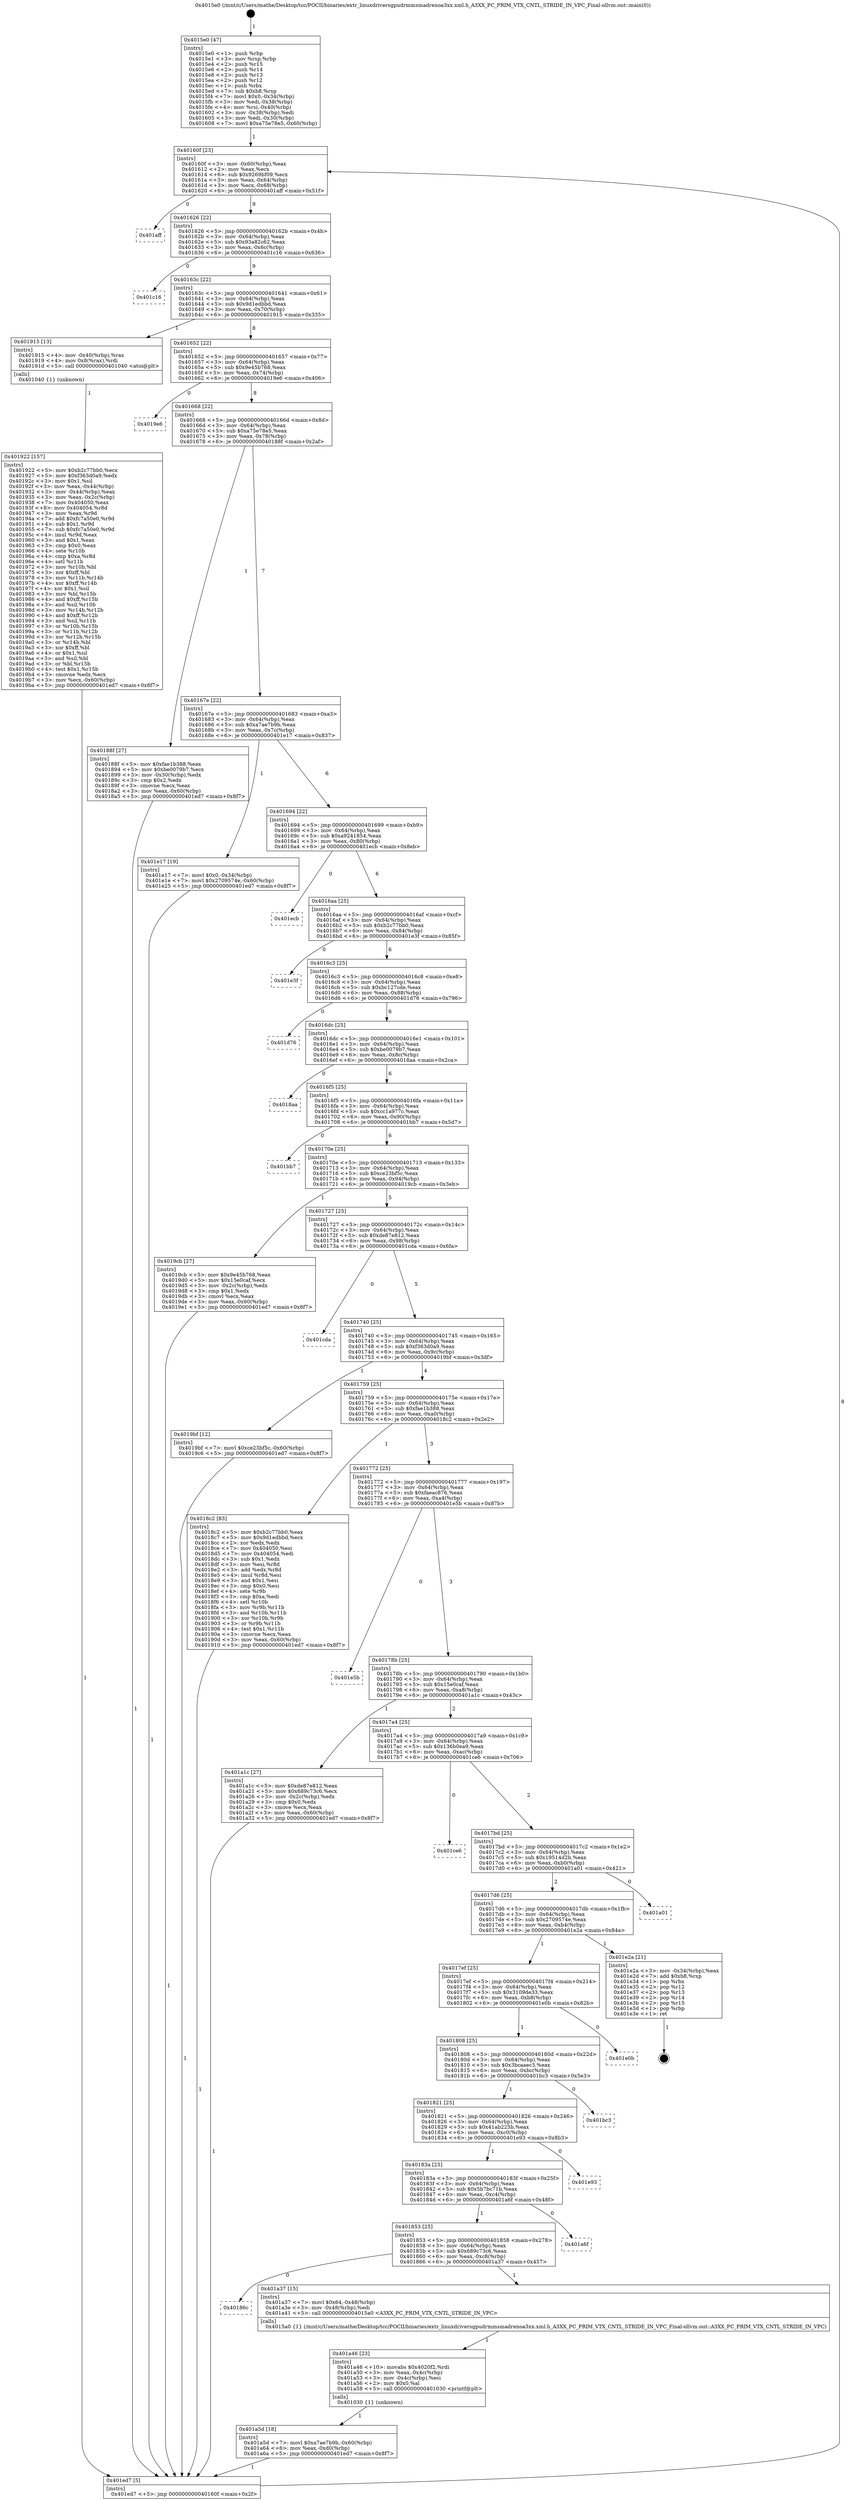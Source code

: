 digraph "0x4015e0" {
  label = "0x4015e0 (/mnt/c/Users/mathe/Desktop/tcc/POCII/binaries/extr_linuxdriversgpudrmmsmadrenoa3xx.xml.h_A3XX_PC_PRIM_VTX_CNTL_STRIDE_IN_VPC_Final-ollvm.out::main(0))"
  labelloc = "t"
  node[shape=record]

  Entry [label="",width=0.3,height=0.3,shape=circle,fillcolor=black,style=filled]
  "0x40160f" [label="{
     0x40160f [23]\l
     | [instrs]\l
     &nbsp;&nbsp;0x40160f \<+3\>: mov -0x60(%rbp),%eax\l
     &nbsp;&nbsp;0x401612 \<+2\>: mov %eax,%ecx\l
     &nbsp;&nbsp;0x401614 \<+6\>: sub $0x9269bf09,%ecx\l
     &nbsp;&nbsp;0x40161a \<+3\>: mov %eax,-0x64(%rbp)\l
     &nbsp;&nbsp;0x40161d \<+3\>: mov %ecx,-0x68(%rbp)\l
     &nbsp;&nbsp;0x401620 \<+6\>: je 0000000000401aff \<main+0x51f\>\l
  }"]
  "0x401aff" [label="{
     0x401aff\l
  }", style=dashed]
  "0x401626" [label="{
     0x401626 [22]\l
     | [instrs]\l
     &nbsp;&nbsp;0x401626 \<+5\>: jmp 000000000040162b \<main+0x4b\>\l
     &nbsp;&nbsp;0x40162b \<+3\>: mov -0x64(%rbp),%eax\l
     &nbsp;&nbsp;0x40162e \<+5\>: sub $0x93a82c62,%eax\l
     &nbsp;&nbsp;0x401633 \<+3\>: mov %eax,-0x6c(%rbp)\l
     &nbsp;&nbsp;0x401636 \<+6\>: je 0000000000401c16 \<main+0x636\>\l
  }"]
  Exit [label="",width=0.3,height=0.3,shape=circle,fillcolor=black,style=filled,peripheries=2]
  "0x401c16" [label="{
     0x401c16\l
  }", style=dashed]
  "0x40163c" [label="{
     0x40163c [22]\l
     | [instrs]\l
     &nbsp;&nbsp;0x40163c \<+5\>: jmp 0000000000401641 \<main+0x61\>\l
     &nbsp;&nbsp;0x401641 \<+3\>: mov -0x64(%rbp),%eax\l
     &nbsp;&nbsp;0x401644 \<+5\>: sub $0x9d1edbbd,%eax\l
     &nbsp;&nbsp;0x401649 \<+3\>: mov %eax,-0x70(%rbp)\l
     &nbsp;&nbsp;0x40164c \<+6\>: je 0000000000401915 \<main+0x335\>\l
  }"]
  "0x401a5d" [label="{
     0x401a5d [18]\l
     | [instrs]\l
     &nbsp;&nbsp;0x401a5d \<+7\>: movl $0xa7ae7b9b,-0x60(%rbp)\l
     &nbsp;&nbsp;0x401a64 \<+6\>: mov %eax,-0xd0(%rbp)\l
     &nbsp;&nbsp;0x401a6a \<+5\>: jmp 0000000000401ed7 \<main+0x8f7\>\l
  }"]
  "0x401915" [label="{
     0x401915 [13]\l
     | [instrs]\l
     &nbsp;&nbsp;0x401915 \<+4\>: mov -0x40(%rbp),%rax\l
     &nbsp;&nbsp;0x401919 \<+4\>: mov 0x8(%rax),%rdi\l
     &nbsp;&nbsp;0x40191d \<+5\>: call 0000000000401040 \<atoi@plt\>\l
     | [calls]\l
     &nbsp;&nbsp;0x401040 \{1\} (unknown)\l
  }"]
  "0x401652" [label="{
     0x401652 [22]\l
     | [instrs]\l
     &nbsp;&nbsp;0x401652 \<+5\>: jmp 0000000000401657 \<main+0x77\>\l
     &nbsp;&nbsp;0x401657 \<+3\>: mov -0x64(%rbp),%eax\l
     &nbsp;&nbsp;0x40165a \<+5\>: sub $0x9e45b768,%eax\l
     &nbsp;&nbsp;0x40165f \<+3\>: mov %eax,-0x74(%rbp)\l
     &nbsp;&nbsp;0x401662 \<+6\>: je 00000000004019e6 \<main+0x406\>\l
  }"]
  "0x401a46" [label="{
     0x401a46 [23]\l
     | [instrs]\l
     &nbsp;&nbsp;0x401a46 \<+10\>: movabs $0x4020f2,%rdi\l
     &nbsp;&nbsp;0x401a50 \<+3\>: mov %eax,-0x4c(%rbp)\l
     &nbsp;&nbsp;0x401a53 \<+3\>: mov -0x4c(%rbp),%esi\l
     &nbsp;&nbsp;0x401a56 \<+2\>: mov $0x0,%al\l
     &nbsp;&nbsp;0x401a58 \<+5\>: call 0000000000401030 \<printf@plt\>\l
     | [calls]\l
     &nbsp;&nbsp;0x401030 \{1\} (unknown)\l
  }"]
  "0x4019e6" [label="{
     0x4019e6\l
  }", style=dashed]
  "0x401668" [label="{
     0x401668 [22]\l
     | [instrs]\l
     &nbsp;&nbsp;0x401668 \<+5\>: jmp 000000000040166d \<main+0x8d\>\l
     &nbsp;&nbsp;0x40166d \<+3\>: mov -0x64(%rbp),%eax\l
     &nbsp;&nbsp;0x401670 \<+5\>: sub $0xa75e78e5,%eax\l
     &nbsp;&nbsp;0x401675 \<+3\>: mov %eax,-0x78(%rbp)\l
     &nbsp;&nbsp;0x401678 \<+6\>: je 000000000040188f \<main+0x2af\>\l
  }"]
  "0x40186c" [label="{
     0x40186c\l
  }", style=dashed]
  "0x40188f" [label="{
     0x40188f [27]\l
     | [instrs]\l
     &nbsp;&nbsp;0x40188f \<+5\>: mov $0xfae1b388,%eax\l
     &nbsp;&nbsp;0x401894 \<+5\>: mov $0xbe0079b7,%ecx\l
     &nbsp;&nbsp;0x401899 \<+3\>: mov -0x30(%rbp),%edx\l
     &nbsp;&nbsp;0x40189c \<+3\>: cmp $0x2,%edx\l
     &nbsp;&nbsp;0x40189f \<+3\>: cmovne %ecx,%eax\l
     &nbsp;&nbsp;0x4018a2 \<+3\>: mov %eax,-0x60(%rbp)\l
     &nbsp;&nbsp;0x4018a5 \<+5\>: jmp 0000000000401ed7 \<main+0x8f7\>\l
  }"]
  "0x40167e" [label="{
     0x40167e [22]\l
     | [instrs]\l
     &nbsp;&nbsp;0x40167e \<+5\>: jmp 0000000000401683 \<main+0xa3\>\l
     &nbsp;&nbsp;0x401683 \<+3\>: mov -0x64(%rbp),%eax\l
     &nbsp;&nbsp;0x401686 \<+5\>: sub $0xa7ae7b9b,%eax\l
     &nbsp;&nbsp;0x40168b \<+3\>: mov %eax,-0x7c(%rbp)\l
     &nbsp;&nbsp;0x40168e \<+6\>: je 0000000000401e17 \<main+0x837\>\l
  }"]
  "0x401ed7" [label="{
     0x401ed7 [5]\l
     | [instrs]\l
     &nbsp;&nbsp;0x401ed7 \<+5\>: jmp 000000000040160f \<main+0x2f\>\l
  }"]
  "0x4015e0" [label="{
     0x4015e0 [47]\l
     | [instrs]\l
     &nbsp;&nbsp;0x4015e0 \<+1\>: push %rbp\l
     &nbsp;&nbsp;0x4015e1 \<+3\>: mov %rsp,%rbp\l
     &nbsp;&nbsp;0x4015e4 \<+2\>: push %r15\l
     &nbsp;&nbsp;0x4015e6 \<+2\>: push %r14\l
     &nbsp;&nbsp;0x4015e8 \<+2\>: push %r13\l
     &nbsp;&nbsp;0x4015ea \<+2\>: push %r12\l
     &nbsp;&nbsp;0x4015ec \<+1\>: push %rbx\l
     &nbsp;&nbsp;0x4015ed \<+7\>: sub $0xb8,%rsp\l
     &nbsp;&nbsp;0x4015f4 \<+7\>: movl $0x0,-0x34(%rbp)\l
     &nbsp;&nbsp;0x4015fb \<+3\>: mov %edi,-0x38(%rbp)\l
     &nbsp;&nbsp;0x4015fe \<+4\>: mov %rsi,-0x40(%rbp)\l
     &nbsp;&nbsp;0x401602 \<+3\>: mov -0x38(%rbp),%edi\l
     &nbsp;&nbsp;0x401605 \<+3\>: mov %edi,-0x30(%rbp)\l
     &nbsp;&nbsp;0x401608 \<+7\>: movl $0xa75e78e5,-0x60(%rbp)\l
  }"]
  "0x401a37" [label="{
     0x401a37 [15]\l
     | [instrs]\l
     &nbsp;&nbsp;0x401a37 \<+7\>: movl $0x64,-0x48(%rbp)\l
     &nbsp;&nbsp;0x401a3e \<+3\>: mov -0x48(%rbp),%edi\l
     &nbsp;&nbsp;0x401a41 \<+5\>: call 00000000004015a0 \<A3XX_PC_PRIM_VTX_CNTL_STRIDE_IN_VPC\>\l
     | [calls]\l
     &nbsp;&nbsp;0x4015a0 \{1\} (/mnt/c/Users/mathe/Desktop/tcc/POCII/binaries/extr_linuxdriversgpudrmmsmadrenoa3xx.xml.h_A3XX_PC_PRIM_VTX_CNTL_STRIDE_IN_VPC_Final-ollvm.out::A3XX_PC_PRIM_VTX_CNTL_STRIDE_IN_VPC)\l
  }"]
  "0x401e17" [label="{
     0x401e17 [19]\l
     | [instrs]\l
     &nbsp;&nbsp;0x401e17 \<+7\>: movl $0x0,-0x34(%rbp)\l
     &nbsp;&nbsp;0x401e1e \<+7\>: movl $0x2709574e,-0x60(%rbp)\l
     &nbsp;&nbsp;0x401e25 \<+5\>: jmp 0000000000401ed7 \<main+0x8f7\>\l
  }"]
  "0x401694" [label="{
     0x401694 [22]\l
     | [instrs]\l
     &nbsp;&nbsp;0x401694 \<+5\>: jmp 0000000000401699 \<main+0xb9\>\l
     &nbsp;&nbsp;0x401699 \<+3\>: mov -0x64(%rbp),%eax\l
     &nbsp;&nbsp;0x40169c \<+5\>: sub $0xa9241854,%eax\l
     &nbsp;&nbsp;0x4016a1 \<+3\>: mov %eax,-0x80(%rbp)\l
     &nbsp;&nbsp;0x4016a4 \<+6\>: je 0000000000401ecb \<main+0x8eb\>\l
  }"]
  "0x401853" [label="{
     0x401853 [25]\l
     | [instrs]\l
     &nbsp;&nbsp;0x401853 \<+5\>: jmp 0000000000401858 \<main+0x278\>\l
     &nbsp;&nbsp;0x401858 \<+3\>: mov -0x64(%rbp),%eax\l
     &nbsp;&nbsp;0x40185b \<+5\>: sub $0x689c73c6,%eax\l
     &nbsp;&nbsp;0x401860 \<+6\>: mov %eax,-0xc8(%rbp)\l
     &nbsp;&nbsp;0x401866 \<+6\>: je 0000000000401a37 \<main+0x457\>\l
  }"]
  "0x401ecb" [label="{
     0x401ecb\l
  }", style=dashed]
  "0x4016aa" [label="{
     0x4016aa [25]\l
     | [instrs]\l
     &nbsp;&nbsp;0x4016aa \<+5\>: jmp 00000000004016af \<main+0xcf\>\l
     &nbsp;&nbsp;0x4016af \<+3\>: mov -0x64(%rbp),%eax\l
     &nbsp;&nbsp;0x4016b2 \<+5\>: sub $0xb2c77bb0,%eax\l
     &nbsp;&nbsp;0x4016b7 \<+6\>: mov %eax,-0x84(%rbp)\l
     &nbsp;&nbsp;0x4016bd \<+6\>: je 0000000000401e3f \<main+0x85f\>\l
  }"]
  "0x401a6f" [label="{
     0x401a6f\l
  }", style=dashed]
  "0x401e3f" [label="{
     0x401e3f\l
  }", style=dashed]
  "0x4016c3" [label="{
     0x4016c3 [25]\l
     | [instrs]\l
     &nbsp;&nbsp;0x4016c3 \<+5\>: jmp 00000000004016c8 \<main+0xe8\>\l
     &nbsp;&nbsp;0x4016c8 \<+3\>: mov -0x64(%rbp),%eax\l
     &nbsp;&nbsp;0x4016cb \<+5\>: sub $0xbc127cde,%eax\l
     &nbsp;&nbsp;0x4016d0 \<+6\>: mov %eax,-0x88(%rbp)\l
     &nbsp;&nbsp;0x4016d6 \<+6\>: je 0000000000401d76 \<main+0x796\>\l
  }"]
  "0x40183a" [label="{
     0x40183a [25]\l
     | [instrs]\l
     &nbsp;&nbsp;0x40183a \<+5\>: jmp 000000000040183f \<main+0x25f\>\l
     &nbsp;&nbsp;0x40183f \<+3\>: mov -0x64(%rbp),%eax\l
     &nbsp;&nbsp;0x401842 \<+5\>: sub $0x5b7bc71b,%eax\l
     &nbsp;&nbsp;0x401847 \<+6\>: mov %eax,-0xc4(%rbp)\l
     &nbsp;&nbsp;0x40184d \<+6\>: je 0000000000401a6f \<main+0x48f\>\l
  }"]
  "0x401d76" [label="{
     0x401d76\l
  }", style=dashed]
  "0x4016dc" [label="{
     0x4016dc [25]\l
     | [instrs]\l
     &nbsp;&nbsp;0x4016dc \<+5\>: jmp 00000000004016e1 \<main+0x101\>\l
     &nbsp;&nbsp;0x4016e1 \<+3\>: mov -0x64(%rbp),%eax\l
     &nbsp;&nbsp;0x4016e4 \<+5\>: sub $0xbe0079b7,%eax\l
     &nbsp;&nbsp;0x4016e9 \<+6\>: mov %eax,-0x8c(%rbp)\l
     &nbsp;&nbsp;0x4016ef \<+6\>: je 00000000004018aa \<main+0x2ca\>\l
  }"]
  "0x401e93" [label="{
     0x401e93\l
  }", style=dashed]
  "0x4018aa" [label="{
     0x4018aa\l
  }", style=dashed]
  "0x4016f5" [label="{
     0x4016f5 [25]\l
     | [instrs]\l
     &nbsp;&nbsp;0x4016f5 \<+5\>: jmp 00000000004016fa \<main+0x11a\>\l
     &nbsp;&nbsp;0x4016fa \<+3\>: mov -0x64(%rbp),%eax\l
     &nbsp;&nbsp;0x4016fd \<+5\>: sub $0xcc1a977c,%eax\l
     &nbsp;&nbsp;0x401702 \<+6\>: mov %eax,-0x90(%rbp)\l
     &nbsp;&nbsp;0x401708 \<+6\>: je 0000000000401bb7 \<main+0x5d7\>\l
  }"]
  "0x401821" [label="{
     0x401821 [25]\l
     | [instrs]\l
     &nbsp;&nbsp;0x401821 \<+5\>: jmp 0000000000401826 \<main+0x246\>\l
     &nbsp;&nbsp;0x401826 \<+3\>: mov -0x64(%rbp),%eax\l
     &nbsp;&nbsp;0x401829 \<+5\>: sub $0x41ab225b,%eax\l
     &nbsp;&nbsp;0x40182e \<+6\>: mov %eax,-0xc0(%rbp)\l
     &nbsp;&nbsp;0x401834 \<+6\>: je 0000000000401e93 \<main+0x8b3\>\l
  }"]
  "0x401bb7" [label="{
     0x401bb7\l
  }", style=dashed]
  "0x40170e" [label="{
     0x40170e [25]\l
     | [instrs]\l
     &nbsp;&nbsp;0x40170e \<+5\>: jmp 0000000000401713 \<main+0x133\>\l
     &nbsp;&nbsp;0x401713 \<+3\>: mov -0x64(%rbp),%eax\l
     &nbsp;&nbsp;0x401716 \<+5\>: sub $0xce23bf5c,%eax\l
     &nbsp;&nbsp;0x40171b \<+6\>: mov %eax,-0x94(%rbp)\l
     &nbsp;&nbsp;0x401721 \<+6\>: je 00000000004019cb \<main+0x3eb\>\l
  }"]
  "0x401bc3" [label="{
     0x401bc3\l
  }", style=dashed]
  "0x4019cb" [label="{
     0x4019cb [27]\l
     | [instrs]\l
     &nbsp;&nbsp;0x4019cb \<+5\>: mov $0x9e45b768,%eax\l
     &nbsp;&nbsp;0x4019d0 \<+5\>: mov $0x15e0caf,%ecx\l
     &nbsp;&nbsp;0x4019d5 \<+3\>: mov -0x2c(%rbp),%edx\l
     &nbsp;&nbsp;0x4019d8 \<+3\>: cmp $0x1,%edx\l
     &nbsp;&nbsp;0x4019db \<+3\>: cmovl %ecx,%eax\l
     &nbsp;&nbsp;0x4019de \<+3\>: mov %eax,-0x60(%rbp)\l
     &nbsp;&nbsp;0x4019e1 \<+5\>: jmp 0000000000401ed7 \<main+0x8f7\>\l
  }"]
  "0x401727" [label="{
     0x401727 [25]\l
     | [instrs]\l
     &nbsp;&nbsp;0x401727 \<+5\>: jmp 000000000040172c \<main+0x14c\>\l
     &nbsp;&nbsp;0x40172c \<+3\>: mov -0x64(%rbp),%eax\l
     &nbsp;&nbsp;0x40172f \<+5\>: sub $0xde87e812,%eax\l
     &nbsp;&nbsp;0x401734 \<+6\>: mov %eax,-0x98(%rbp)\l
     &nbsp;&nbsp;0x40173a \<+6\>: je 0000000000401cda \<main+0x6fa\>\l
  }"]
  "0x401808" [label="{
     0x401808 [25]\l
     | [instrs]\l
     &nbsp;&nbsp;0x401808 \<+5\>: jmp 000000000040180d \<main+0x22d\>\l
     &nbsp;&nbsp;0x40180d \<+3\>: mov -0x64(%rbp),%eax\l
     &nbsp;&nbsp;0x401810 \<+5\>: sub $0x3bcaaec3,%eax\l
     &nbsp;&nbsp;0x401815 \<+6\>: mov %eax,-0xbc(%rbp)\l
     &nbsp;&nbsp;0x40181b \<+6\>: je 0000000000401bc3 \<main+0x5e3\>\l
  }"]
  "0x401cda" [label="{
     0x401cda\l
  }", style=dashed]
  "0x401740" [label="{
     0x401740 [25]\l
     | [instrs]\l
     &nbsp;&nbsp;0x401740 \<+5\>: jmp 0000000000401745 \<main+0x165\>\l
     &nbsp;&nbsp;0x401745 \<+3\>: mov -0x64(%rbp),%eax\l
     &nbsp;&nbsp;0x401748 \<+5\>: sub $0xf363d0a9,%eax\l
     &nbsp;&nbsp;0x40174d \<+6\>: mov %eax,-0x9c(%rbp)\l
     &nbsp;&nbsp;0x401753 \<+6\>: je 00000000004019bf \<main+0x3df\>\l
  }"]
  "0x401e0b" [label="{
     0x401e0b\l
  }", style=dashed]
  "0x4019bf" [label="{
     0x4019bf [12]\l
     | [instrs]\l
     &nbsp;&nbsp;0x4019bf \<+7\>: movl $0xce23bf5c,-0x60(%rbp)\l
     &nbsp;&nbsp;0x4019c6 \<+5\>: jmp 0000000000401ed7 \<main+0x8f7\>\l
  }"]
  "0x401759" [label="{
     0x401759 [25]\l
     | [instrs]\l
     &nbsp;&nbsp;0x401759 \<+5\>: jmp 000000000040175e \<main+0x17e\>\l
     &nbsp;&nbsp;0x40175e \<+3\>: mov -0x64(%rbp),%eax\l
     &nbsp;&nbsp;0x401761 \<+5\>: sub $0xfae1b388,%eax\l
     &nbsp;&nbsp;0x401766 \<+6\>: mov %eax,-0xa0(%rbp)\l
     &nbsp;&nbsp;0x40176c \<+6\>: je 00000000004018c2 \<main+0x2e2\>\l
  }"]
  "0x4017ef" [label="{
     0x4017ef [25]\l
     | [instrs]\l
     &nbsp;&nbsp;0x4017ef \<+5\>: jmp 00000000004017f4 \<main+0x214\>\l
     &nbsp;&nbsp;0x4017f4 \<+3\>: mov -0x64(%rbp),%eax\l
     &nbsp;&nbsp;0x4017f7 \<+5\>: sub $0x3109de33,%eax\l
     &nbsp;&nbsp;0x4017fc \<+6\>: mov %eax,-0xb8(%rbp)\l
     &nbsp;&nbsp;0x401802 \<+6\>: je 0000000000401e0b \<main+0x82b\>\l
  }"]
  "0x4018c2" [label="{
     0x4018c2 [83]\l
     | [instrs]\l
     &nbsp;&nbsp;0x4018c2 \<+5\>: mov $0xb2c77bb0,%eax\l
     &nbsp;&nbsp;0x4018c7 \<+5\>: mov $0x9d1edbbd,%ecx\l
     &nbsp;&nbsp;0x4018cc \<+2\>: xor %edx,%edx\l
     &nbsp;&nbsp;0x4018ce \<+7\>: mov 0x404050,%esi\l
     &nbsp;&nbsp;0x4018d5 \<+7\>: mov 0x404054,%edi\l
     &nbsp;&nbsp;0x4018dc \<+3\>: sub $0x1,%edx\l
     &nbsp;&nbsp;0x4018df \<+3\>: mov %esi,%r8d\l
     &nbsp;&nbsp;0x4018e2 \<+3\>: add %edx,%r8d\l
     &nbsp;&nbsp;0x4018e5 \<+4\>: imul %r8d,%esi\l
     &nbsp;&nbsp;0x4018e9 \<+3\>: and $0x1,%esi\l
     &nbsp;&nbsp;0x4018ec \<+3\>: cmp $0x0,%esi\l
     &nbsp;&nbsp;0x4018ef \<+4\>: sete %r9b\l
     &nbsp;&nbsp;0x4018f3 \<+3\>: cmp $0xa,%edi\l
     &nbsp;&nbsp;0x4018f6 \<+4\>: setl %r10b\l
     &nbsp;&nbsp;0x4018fa \<+3\>: mov %r9b,%r11b\l
     &nbsp;&nbsp;0x4018fd \<+3\>: and %r10b,%r11b\l
     &nbsp;&nbsp;0x401900 \<+3\>: xor %r10b,%r9b\l
     &nbsp;&nbsp;0x401903 \<+3\>: or %r9b,%r11b\l
     &nbsp;&nbsp;0x401906 \<+4\>: test $0x1,%r11b\l
     &nbsp;&nbsp;0x40190a \<+3\>: cmovne %ecx,%eax\l
     &nbsp;&nbsp;0x40190d \<+3\>: mov %eax,-0x60(%rbp)\l
     &nbsp;&nbsp;0x401910 \<+5\>: jmp 0000000000401ed7 \<main+0x8f7\>\l
  }"]
  "0x401772" [label="{
     0x401772 [25]\l
     | [instrs]\l
     &nbsp;&nbsp;0x401772 \<+5\>: jmp 0000000000401777 \<main+0x197\>\l
     &nbsp;&nbsp;0x401777 \<+3\>: mov -0x64(%rbp),%eax\l
     &nbsp;&nbsp;0x40177a \<+5\>: sub $0xfaeac876,%eax\l
     &nbsp;&nbsp;0x40177f \<+6\>: mov %eax,-0xa4(%rbp)\l
     &nbsp;&nbsp;0x401785 \<+6\>: je 0000000000401e5b \<main+0x87b\>\l
  }"]
  "0x401922" [label="{
     0x401922 [157]\l
     | [instrs]\l
     &nbsp;&nbsp;0x401922 \<+5\>: mov $0xb2c77bb0,%ecx\l
     &nbsp;&nbsp;0x401927 \<+5\>: mov $0xf363d0a9,%edx\l
     &nbsp;&nbsp;0x40192c \<+3\>: mov $0x1,%sil\l
     &nbsp;&nbsp;0x40192f \<+3\>: mov %eax,-0x44(%rbp)\l
     &nbsp;&nbsp;0x401932 \<+3\>: mov -0x44(%rbp),%eax\l
     &nbsp;&nbsp;0x401935 \<+3\>: mov %eax,-0x2c(%rbp)\l
     &nbsp;&nbsp;0x401938 \<+7\>: mov 0x404050,%eax\l
     &nbsp;&nbsp;0x40193f \<+8\>: mov 0x404054,%r8d\l
     &nbsp;&nbsp;0x401947 \<+3\>: mov %eax,%r9d\l
     &nbsp;&nbsp;0x40194a \<+7\>: add $0xfc7a50e0,%r9d\l
     &nbsp;&nbsp;0x401951 \<+4\>: sub $0x1,%r9d\l
     &nbsp;&nbsp;0x401955 \<+7\>: sub $0xfc7a50e0,%r9d\l
     &nbsp;&nbsp;0x40195c \<+4\>: imul %r9d,%eax\l
     &nbsp;&nbsp;0x401960 \<+3\>: and $0x1,%eax\l
     &nbsp;&nbsp;0x401963 \<+3\>: cmp $0x0,%eax\l
     &nbsp;&nbsp;0x401966 \<+4\>: sete %r10b\l
     &nbsp;&nbsp;0x40196a \<+4\>: cmp $0xa,%r8d\l
     &nbsp;&nbsp;0x40196e \<+4\>: setl %r11b\l
     &nbsp;&nbsp;0x401972 \<+3\>: mov %r10b,%bl\l
     &nbsp;&nbsp;0x401975 \<+3\>: xor $0xff,%bl\l
     &nbsp;&nbsp;0x401978 \<+3\>: mov %r11b,%r14b\l
     &nbsp;&nbsp;0x40197b \<+4\>: xor $0xff,%r14b\l
     &nbsp;&nbsp;0x40197f \<+4\>: xor $0x1,%sil\l
     &nbsp;&nbsp;0x401983 \<+3\>: mov %bl,%r15b\l
     &nbsp;&nbsp;0x401986 \<+4\>: and $0xff,%r15b\l
     &nbsp;&nbsp;0x40198a \<+3\>: and %sil,%r10b\l
     &nbsp;&nbsp;0x40198d \<+3\>: mov %r14b,%r12b\l
     &nbsp;&nbsp;0x401990 \<+4\>: and $0xff,%r12b\l
     &nbsp;&nbsp;0x401994 \<+3\>: and %sil,%r11b\l
     &nbsp;&nbsp;0x401997 \<+3\>: or %r10b,%r15b\l
     &nbsp;&nbsp;0x40199a \<+3\>: or %r11b,%r12b\l
     &nbsp;&nbsp;0x40199d \<+3\>: xor %r12b,%r15b\l
     &nbsp;&nbsp;0x4019a0 \<+3\>: or %r14b,%bl\l
     &nbsp;&nbsp;0x4019a3 \<+3\>: xor $0xff,%bl\l
     &nbsp;&nbsp;0x4019a6 \<+4\>: or $0x1,%sil\l
     &nbsp;&nbsp;0x4019aa \<+3\>: and %sil,%bl\l
     &nbsp;&nbsp;0x4019ad \<+3\>: or %bl,%r15b\l
     &nbsp;&nbsp;0x4019b0 \<+4\>: test $0x1,%r15b\l
     &nbsp;&nbsp;0x4019b4 \<+3\>: cmovne %edx,%ecx\l
     &nbsp;&nbsp;0x4019b7 \<+3\>: mov %ecx,-0x60(%rbp)\l
     &nbsp;&nbsp;0x4019ba \<+5\>: jmp 0000000000401ed7 \<main+0x8f7\>\l
  }"]
  "0x401e2a" [label="{
     0x401e2a [21]\l
     | [instrs]\l
     &nbsp;&nbsp;0x401e2a \<+3\>: mov -0x34(%rbp),%eax\l
     &nbsp;&nbsp;0x401e2d \<+7\>: add $0xb8,%rsp\l
     &nbsp;&nbsp;0x401e34 \<+1\>: pop %rbx\l
     &nbsp;&nbsp;0x401e35 \<+2\>: pop %r12\l
     &nbsp;&nbsp;0x401e37 \<+2\>: pop %r13\l
     &nbsp;&nbsp;0x401e39 \<+2\>: pop %r14\l
     &nbsp;&nbsp;0x401e3b \<+2\>: pop %r15\l
     &nbsp;&nbsp;0x401e3d \<+1\>: pop %rbp\l
     &nbsp;&nbsp;0x401e3e \<+1\>: ret\l
  }"]
  "0x401e5b" [label="{
     0x401e5b\l
  }", style=dashed]
  "0x40178b" [label="{
     0x40178b [25]\l
     | [instrs]\l
     &nbsp;&nbsp;0x40178b \<+5\>: jmp 0000000000401790 \<main+0x1b0\>\l
     &nbsp;&nbsp;0x401790 \<+3\>: mov -0x64(%rbp),%eax\l
     &nbsp;&nbsp;0x401793 \<+5\>: sub $0x15e0caf,%eax\l
     &nbsp;&nbsp;0x401798 \<+6\>: mov %eax,-0xa8(%rbp)\l
     &nbsp;&nbsp;0x40179e \<+6\>: je 0000000000401a1c \<main+0x43c\>\l
  }"]
  "0x4017d6" [label="{
     0x4017d6 [25]\l
     | [instrs]\l
     &nbsp;&nbsp;0x4017d6 \<+5\>: jmp 00000000004017db \<main+0x1fb\>\l
     &nbsp;&nbsp;0x4017db \<+3\>: mov -0x64(%rbp),%eax\l
     &nbsp;&nbsp;0x4017de \<+5\>: sub $0x2709574e,%eax\l
     &nbsp;&nbsp;0x4017e3 \<+6\>: mov %eax,-0xb4(%rbp)\l
     &nbsp;&nbsp;0x4017e9 \<+6\>: je 0000000000401e2a \<main+0x84a\>\l
  }"]
  "0x401a1c" [label="{
     0x401a1c [27]\l
     | [instrs]\l
     &nbsp;&nbsp;0x401a1c \<+5\>: mov $0xde87e812,%eax\l
     &nbsp;&nbsp;0x401a21 \<+5\>: mov $0x689c73c6,%ecx\l
     &nbsp;&nbsp;0x401a26 \<+3\>: mov -0x2c(%rbp),%edx\l
     &nbsp;&nbsp;0x401a29 \<+3\>: cmp $0x0,%edx\l
     &nbsp;&nbsp;0x401a2c \<+3\>: cmove %ecx,%eax\l
     &nbsp;&nbsp;0x401a2f \<+3\>: mov %eax,-0x60(%rbp)\l
     &nbsp;&nbsp;0x401a32 \<+5\>: jmp 0000000000401ed7 \<main+0x8f7\>\l
  }"]
  "0x4017a4" [label="{
     0x4017a4 [25]\l
     | [instrs]\l
     &nbsp;&nbsp;0x4017a4 \<+5\>: jmp 00000000004017a9 \<main+0x1c9\>\l
     &nbsp;&nbsp;0x4017a9 \<+3\>: mov -0x64(%rbp),%eax\l
     &nbsp;&nbsp;0x4017ac \<+5\>: sub $0x136b0ea9,%eax\l
     &nbsp;&nbsp;0x4017b1 \<+6\>: mov %eax,-0xac(%rbp)\l
     &nbsp;&nbsp;0x4017b7 \<+6\>: je 0000000000401ce6 \<main+0x706\>\l
  }"]
  "0x401a01" [label="{
     0x401a01\l
  }", style=dashed]
  "0x401ce6" [label="{
     0x401ce6\l
  }", style=dashed]
  "0x4017bd" [label="{
     0x4017bd [25]\l
     | [instrs]\l
     &nbsp;&nbsp;0x4017bd \<+5\>: jmp 00000000004017c2 \<main+0x1e2\>\l
     &nbsp;&nbsp;0x4017c2 \<+3\>: mov -0x64(%rbp),%eax\l
     &nbsp;&nbsp;0x4017c5 \<+5\>: sub $0x19514d2b,%eax\l
     &nbsp;&nbsp;0x4017ca \<+6\>: mov %eax,-0xb0(%rbp)\l
     &nbsp;&nbsp;0x4017d0 \<+6\>: je 0000000000401a01 \<main+0x421\>\l
  }"]
  Entry -> "0x4015e0" [label=" 1"]
  "0x40160f" -> "0x401aff" [label=" 0"]
  "0x40160f" -> "0x401626" [label=" 9"]
  "0x401e2a" -> Exit [label=" 1"]
  "0x401626" -> "0x401c16" [label=" 0"]
  "0x401626" -> "0x40163c" [label=" 9"]
  "0x401e17" -> "0x401ed7" [label=" 1"]
  "0x40163c" -> "0x401915" [label=" 1"]
  "0x40163c" -> "0x401652" [label=" 8"]
  "0x401a5d" -> "0x401ed7" [label=" 1"]
  "0x401652" -> "0x4019e6" [label=" 0"]
  "0x401652" -> "0x401668" [label=" 8"]
  "0x401a46" -> "0x401a5d" [label=" 1"]
  "0x401668" -> "0x40188f" [label=" 1"]
  "0x401668" -> "0x40167e" [label=" 7"]
  "0x40188f" -> "0x401ed7" [label=" 1"]
  "0x4015e0" -> "0x40160f" [label=" 1"]
  "0x401ed7" -> "0x40160f" [label=" 8"]
  "0x401a37" -> "0x401a46" [label=" 1"]
  "0x40167e" -> "0x401e17" [label=" 1"]
  "0x40167e" -> "0x401694" [label=" 6"]
  "0x401853" -> "0x40186c" [label=" 0"]
  "0x401694" -> "0x401ecb" [label=" 0"]
  "0x401694" -> "0x4016aa" [label=" 6"]
  "0x401853" -> "0x401a37" [label=" 1"]
  "0x4016aa" -> "0x401e3f" [label=" 0"]
  "0x4016aa" -> "0x4016c3" [label=" 6"]
  "0x40183a" -> "0x401853" [label=" 1"]
  "0x4016c3" -> "0x401d76" [label=" 0"]
  "0x4016c3" -> "0x4016dc" [label=" 6"]
  "0x40183a" -> "0x401a6f" [label=" 0"]
  "0x4016dc" -> "0x4018aa" [label=" 0"]
  "0x4016dc" -> "0x4016f5" [label=" 6"]
  "0x401821" -> "0x40183a" [label=" 1"]
  "0x4016f5" -> "0x401bb7" [label=" 0"]
  "0x4016f5" -> "0x40170e" [label=" 6"]
  "0x401821" -> "0x401e93" [label=" 0"]
  "0x40170e" -> "0x4019cb" [label=" 1"]
  "0x40170e" -> "0x401727" [label=" 5"]
  "0x401808" -> "0x401821" [label=" 1"]
  "0x401727" -> "0x401cda" [label=" 0"]
  "0x401727" -> "0x401740" [label=" 5"]
  "0x401808" -> "0x401bc3" [label=" 0"]
  "0x401740" -> "0x4019bf" [label=" 1"]
  "0x401740" -> "0x401759" [label=" 4"]
  "0x4017ef" -> "0x401808" [label=" 1"]
  "0x401759" -> "0x4018c2" [label=" 1"]
  "0x401759" -> "0x401772" [label=" 3"]
  "0x4018c2" -> "0x401ed7" [label=" 1"]
  "0x401915" -> "0x401922" [label=" 1"]
  "0x401922" -> "0x401ed7" [label=" 1"]
  "0x4019bf" -> "0x401ed7" [label=" 1"]
  "0x4019cb" -> "0x401ed7" [label=" 1"]
  "0x4017ef" -> "0x401e0b" [label=" 0"]
  "0x401772" -> "0x401e5b" [label=" 0"]
  "0x401772" -> "0x40178b" [label=" 3"]
  "0x4017d6" -> "0x4017ef" [label=" 1"]
  "0x40178b" -> "0x401a1c" [label=" 1"]
  "0x40178b" -> "0x4017a4" [label=" 2"]
  "0x401a1c" -> "0x401ed7" [label=" 1"]
  "0x4017d6" -> "0x401e2a" [label=" 1"]
  "0x4017a4" -> "0x401ce6" [label=" 0"]
  "0x4017a4" -> "0x4017bd" [label=" 2"]
  "0x4017bd" -> "0x4017d6" [label=" 2"]
  "0x4017bd" -> "0x401a01" [label=" 0"]
}
